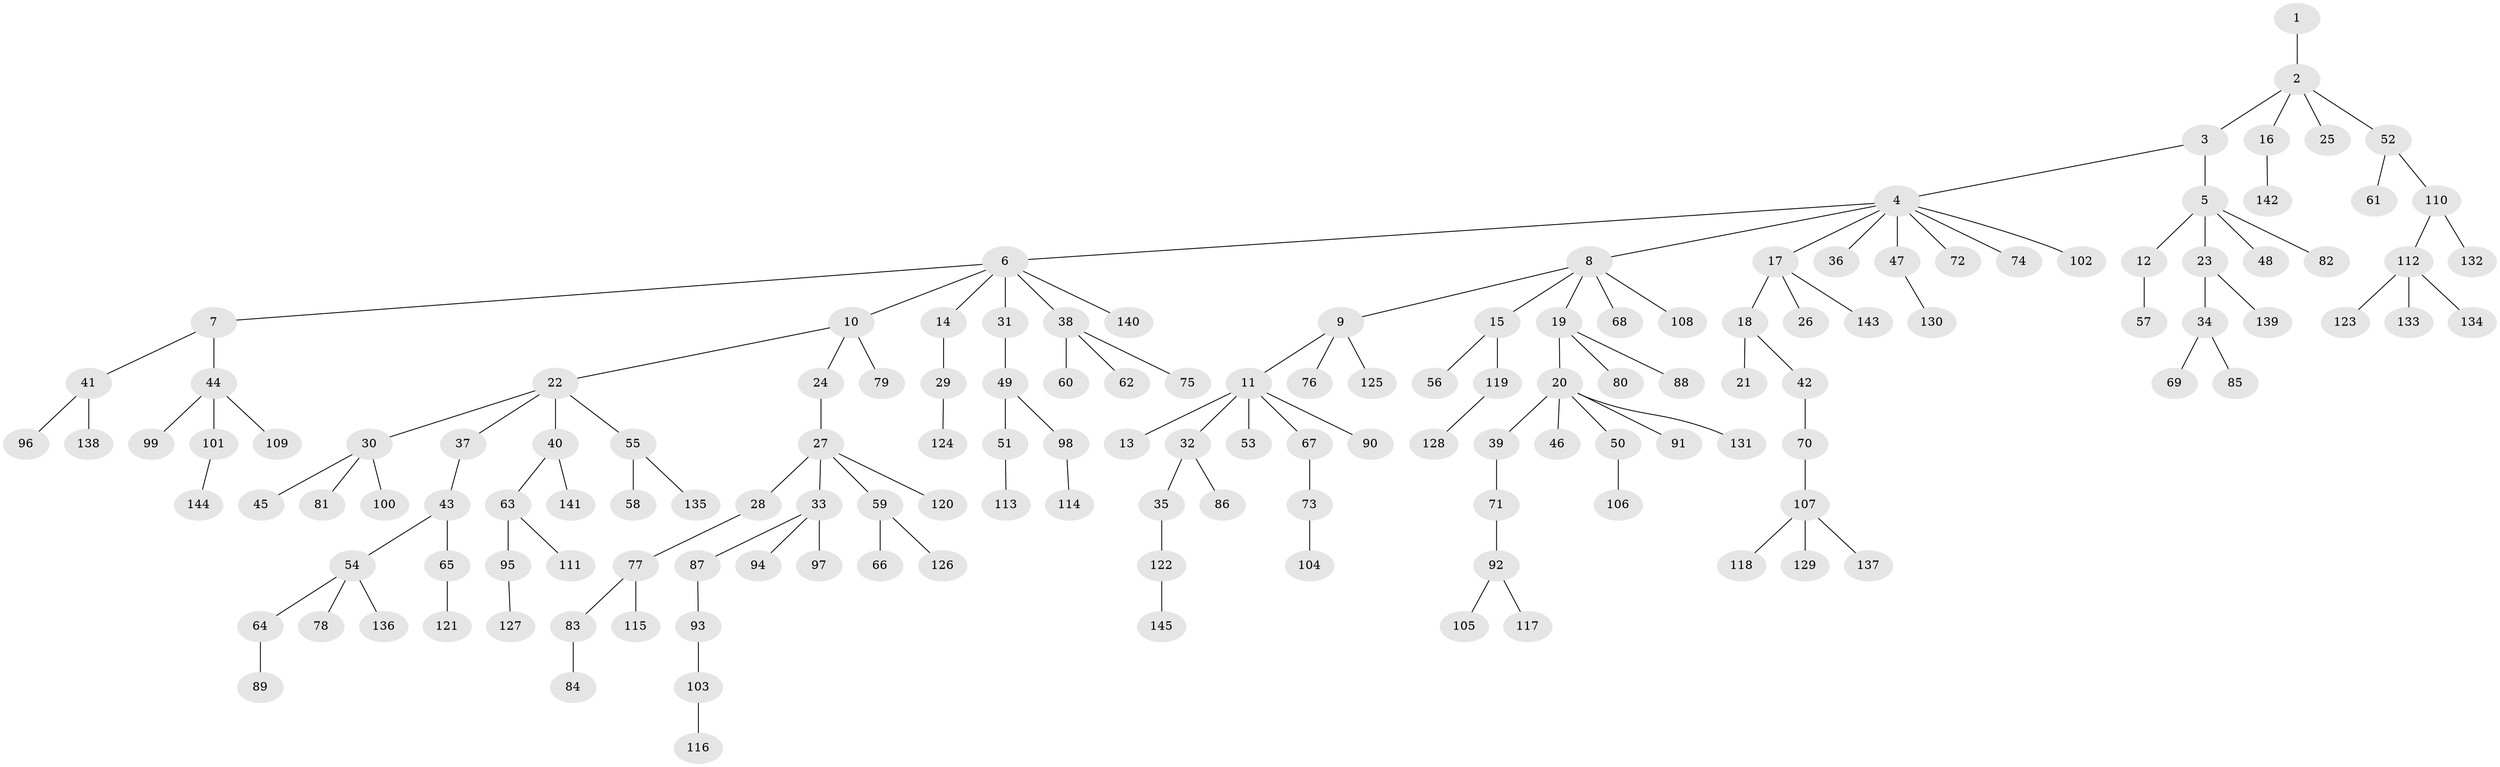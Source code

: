 // coarse degree distribution, {1: 0.57, 4: 0.05, 3: 0.14, 9: 0.01, 7: 0.03, 5: 0.03, 2: 0.17}
// Generated by graph-tools (version 1.1) at 2025/52/02/27/25 19:52:10]
// undirected, 145 vertices, 144 edges
graph export_dot {
graph [start="1"]
  node [color=gray90,style=filled];
  1;
  2;
  3;
  4;
  5;
  6;
  7;
  8;
  9;
  10;
  11;
  12;
  13;
  14;
  15;
  16;
  17;
  18;
  19;
  20;
  21;
  22;
  23;
  24;
  25;
  26;
  27;
  28;
  29;
  30;
  31;
  32;
  33;
  34;
  35;
  36;
  37;
  38;
  39;
  40;
  41;
  42;
  43;
  44;
  45;
  46;
  47;
  48;
  49;
  50;
  51;
  52;
  53;
  54;
  55;
  56;
  57;
  58;
  59;
  60;
  61;
  62;
  63;
  64;
  65;
  66;
  67;
  68;
  69;
  70;
  71;
  72;
  73;
  74;
  75;
  76;
  77;
  78;
  79;
  80;
  81;
  82;
  83;
  84;
  85;
  86;
  87;
  88;
  89;
  90;
  91;
  92;
  93;
  94;
  95;
  96;
  97;
  98;
  99;
  100;
  101;
  102;
  103;
  104;
  105;
  106;
  107;
  108;
  109;
  110;
  111;
  112;
  113;
  114;
  115;
  116;
  117;
  118;
  119;
  120;
  121;
  122;
  123;
  124;
  125;
  126;
  127;
  128;
  129;
  130;
  131;
  132;
  133;
  134;
  135;
  136;
  137;
  138;
  139;
  140;
  141;
  142;
  143;
  144;
  145;
  1 -- 2;
  2 -- 3;
  2 -- 16;
  2 -- 25;
  2 -- 52;
  3 -- 4;
  3 -- 5;
  4 -- 6;
  4 -- 8;
  4 -- 17;
  4 -- 36;
  4 -- 47;
  4 -- 72;
  4 -- 74;
  4 -- 102;
  5 -- 12;
  5 -- 23;
  5 -- 48;
  5 -- 82;
  6 -- 7;
  6 -- 10;
  6 -- 14;
  6 -- 31;
  6 -- 38;
  6 -- 140;
  7 -- 41;
  7 -- 44;
  8 -- 9;
  8 -- 15;
  8 -- 19;
  8 -- 68;
  8 -- 108;
  9 -- 11;
  9 -- 76;
  9 -- 125;
  10 -- 22;
  10 -- 24;
  10 -- 79;
  11 -- 13;
  11 -- 32;
  11 -- 53;
  11 -- 67;
  11 -- 90;
  12 -- 57;
  14 -- 29;
  15 -- 56;
  15 -- 119;
  16 -- 142;
  17 -- 18;
  17 -- 26;
  17 -- 143;
  18 -- 21;
  18 -- 42;
  19 -- 20;
  19 -- 80;
  19 -- 88;
  20 -- 39;
  20 -- 46;
  20 -- 50;
  20 -- 91;
  20 -- 131;
  22 -- 30;
  22 -- 37;
  22 -- 40;
  22 -- 55;
  23 -- 34;
  23 -- 139;
  24 -- 27;
  27 -- 28;
  27 -- 33;
  27 -- 59;
  27 -- 120;
  28 -- 77;
  29 -- 124;
  30 -- 45;
  30 -- 81;
  30 -- 100;
  31 -- 49;
  32 -- 35;
  32 -- 86;
  33 -- 87;
  33 -- 94;
  33 -- 97;
  34 -- 69;
  34 -- 85;
  35 -- 122;
  37 -- 43;
  38 -- 60;
  38 -- 62;
  38 -- 75;
  39 -- 71;
  40 -- 63;
  40 -- 141;
  41 -- 96;
  41 -- 138;
  42 -- 70;
  43 -- 54;
  43 -- 65;
  44 -- 99;
  44 -- 101;
  44 -- 109;
  47 -- 130;
  49 -- 51;
  49 -- 98;
  50 -- 106;
  51 -- 113;
  52 -- 61;
  52 -- 110;
  54 -- 64;
  54 -- 78;
  54 -- 136;
  55 -- 58;
  55 -- 135;
  59 -- 66;
  59 -- 126;
  63 -- 95;
  63 -- 111;
  64 -- 89;
  65 -- 121;
  67 -- 73;
  70 -- 107;
  71 -- 92;
  73 -- 104;
  77 -- 83;
  77 -- 115;
  83 -- 84;
  87 -- 93;
  92 -- 105;
  92 -- 117;
  93 -- 103;
  95 -- 127;
  98 -- 114;
  101 -- 144;
  103 -- 116;
  107 -- 118;
  107 -- 129;
  107 -- 137;
  110 -- 112;
  110 -- 132;
  112 -- 123;
  112 -- 133;
  112 -- 134;
  119 -- 128;
  122 -- 145;
}
